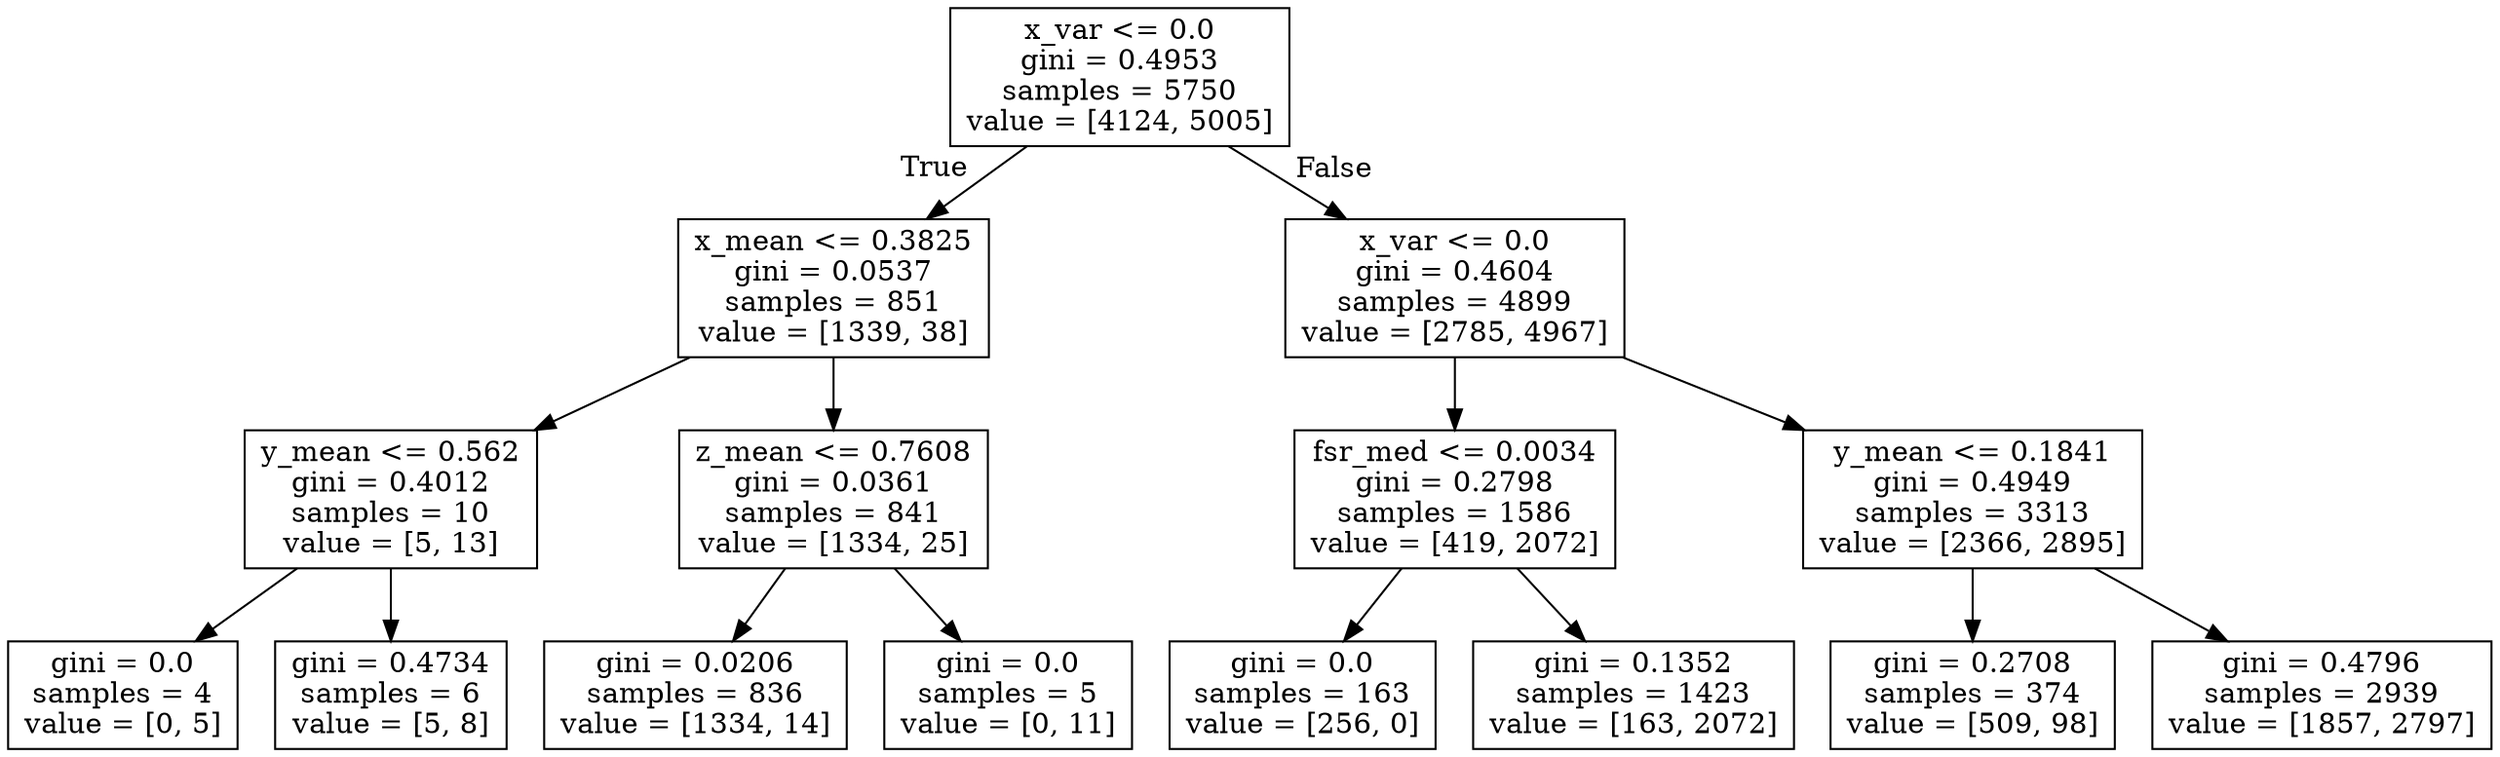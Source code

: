 digraph Tree {
node [shape=box] ;
0 [label="x_var <= 0.0\ngini = 0.4953\nsamples = 5750\nvalue = [4124, 5005]"] ;
1 [label="x_mean <= 0.3825\ngini = 0.0537\nsamples = 851\nvalue = [1339, 38]"] ;
0 -> 1 [labeldistance=2.5, labelangle=45, headlabel="True"] ;
2 [label="y_mean <= 0.562\ngini = 0.4012\nsamples = 10\nvalue = [5, 13]"] ;
1 -> 2 ;
3 [label="gini = 0.0\nsamples = 4\nvalue = [0, 5]"] ;
2 -> 3 ;
4 [label="gini = 0.4734\nsamples = 6\nvalue = [5, 8]"] ;
2 -> 4 ;
5 [label="z_mean <= 0.7608\ngini = 0.0361\nsamples = 841\nvalue = [1334, 25]"] ;
1 -> 5 ;
6 [label="gini = 0.0206\nsamples = 836\nvalue = [1334, 14]"] ;
5 -> 6 ;
7 [label="gini = 0.0\nsamples = 5\nvalue = [0, 11]"] ;
5 -> 7 ;
8 [label="x_var <= 0.0\ngini = 0.4604\nsamples = 4899\nvalue = [2785, 4967]"] ;
0 -> 8 [labeldistance=2.5, labelangle=-45, headlabel="False"] ;
9 [label="fsr_med <= 0.0034\ngini = 0.2798\nsamples = 1586\nvalue = [419, 2072]"] ;
8 -> 9 ;
10 [label="gini = 0.0\nsamples = 163\nvalue = [256, 0]"] ;
9 -> 10 ;
11 [label="gini = 0.1352\nsamples = 1423\nvalue = [163, 2072]"] ;
9 -> 11 ;
12 [label="y_mean <= 0.1841\ngini = 0.4949\nsamples = 3313\nvalue = [2366, 2895]"] ;
8 -> 12 ;
13 [label="gini = 0.2708\nsamples = 374\nvalue = [509, 98]"] ;
12 -> 13 ;
14 [label="gini = 0.4796\nsamples = 2939\nvalue = [1857, 2797]"] ;
12 -> 14 ;
}